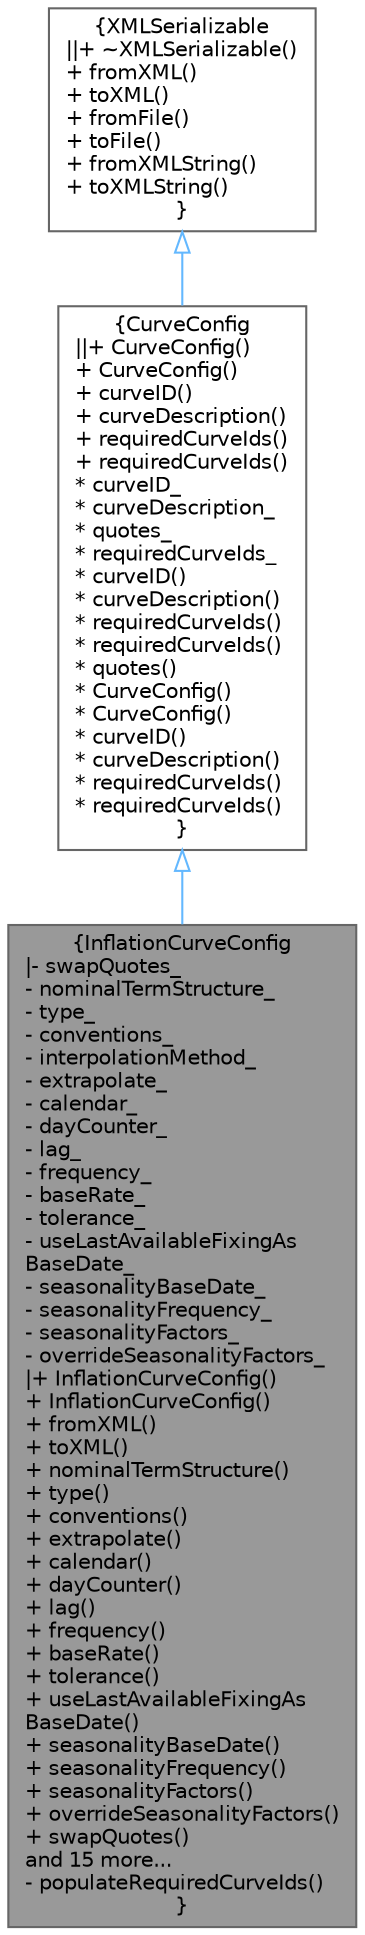 digraph "InflationCurveConfig"
{
 // INTERACTIVE_SVG=YES
 // LATEX_PDF_SIZE
  bgcolor="transparent";
  edge [fontname=Helvetica,fontsize=10,labelfontname=Helvetica,labelfontsize=10];
  node [fontname=Helvetica,fontsize=10,shape=box,height=0.2,width=0.4];
  Node1 [label="{InflationCurveConfig\n|- swapQuotes_\l- nominalTermStructure_\l- type_\l- conventions_\l- interpolationMethod_\l- extrapolate_\l- calendar_\l- dayCounter_\l- lag_\l- frequency_\l- baseRate_\l- tolerance_\l- useLastAvailableFixingAs\lBaseDate_\l- seasonalityBaseDate_\l- seasonalityFrequency_\l- seasonalityFactors_\l- overrideSeasonalityFactors_\l|+ InflationCurveConfig()\l+ InflationCurveConfig()\l+ fromXML()\l+ toXML()\l+ nominalTermStructure()\l+ type()\l+ conventions()\l+ extrapolate()\l+ calendar()\l+ dayCounter()\l+ lag()\l+ frequency()\l+ baseRate()\l+ tolerance()\l+ useLastAvailableFixingAs\lBaseDate()\l+ seasonalityBaseDate()\l+ seasonalityFrequency()\l+ seasonalityFactors()\l+ overrideSeasonalityFactors()\l+ swapQuotes()\land 15 more...\l- populateRequiredCurveIds()\l}",height=0.2,width=0.4,color="gray40", fillcolor="grey60", style="filled", fontcolor="black",tooltip=" "];
  Node2 -> Node1 [dir="back",color="steelblue1",style="solid",arrowtail="onormal"];
  Node2 [label="{CurveConfig\n||+ CurveConfig()\l+ CurveConfig()\l+ curveID()\l+ curveDescription()\l+ requiredCurveIds()\l+ requiredCurveIds()\l* curveID_\l* curveDescription_\l* quotes_\l* requiredCurveIds_\l* curveID()\l* curveDescription()\l* requiredCurveIds()\l* requiredCurveIds()\l* quotes()\l* CurveConfig()\l* CurveConfig()\l* curveID()\l* curveDescription()\l* requiredCurveIds()\l* requiredCurveIds()\l}",height=0.2,width=0.4,color="gray40", fillcolor="white", style="filled",URL="$classore_1_1data_1_1_curve_config.html",tooltip="Base curve configuration."];
  Node3 -> Node2 [dir="back",color="steelblue1",style="solid",arrowtail="onormal"];
  Node3 [label="{XMLSerializable\n||+ ~XMLSerializable()\l+ fromXML()\l+ toXML()\l+ fromFile()\l+ toFile()\l+ fromXMLString()\l+ toXMLString()\l}",height=0.2,width=0.4,color="gray40", fillcolor="white", style="filled",URL="$classore_1_1data_1_1_x_m_l_serializable.html",tooltip="Base class for all serializable classes."];
}
